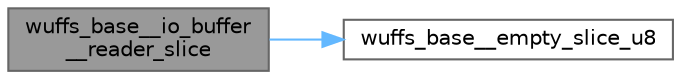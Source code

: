 digraph "wuffs_base__io_buffer__reader_slice"
{
 // LATEX_PDF_SIZE
  bgcolor="transparent";
  edge [fontname=Helvetica,fontsize=10,labelfontname=Helvetica,labelfontsize=10];
  node [fontname=Helvetica,fontsize=10,shape=box,height=0.2,width=0.4];
  rankdir="LR";
  Node1 [id="Node000001",label="wuffs_base__io_buffer\l__reader_slice",height=0.2,width=0.4,color="gray40", fillcolor="grey60", style="filled", fontcolor="black",tooltip=" "];
  Node1 -> Node2 [id="edge1_Node000001_Node000002",color="steelblue1",style="solid",tooltip=" "];
  Node2 [id="Node000002",label="wuffs_base__empty_slice_u8",height=0.2,width=0.4,color="grey40", fillcolor="white", style="filled",URL="$wuffs-v0_83_8c.html#aab06735909409c28d110123da976d437",tooltip=" "];
}

